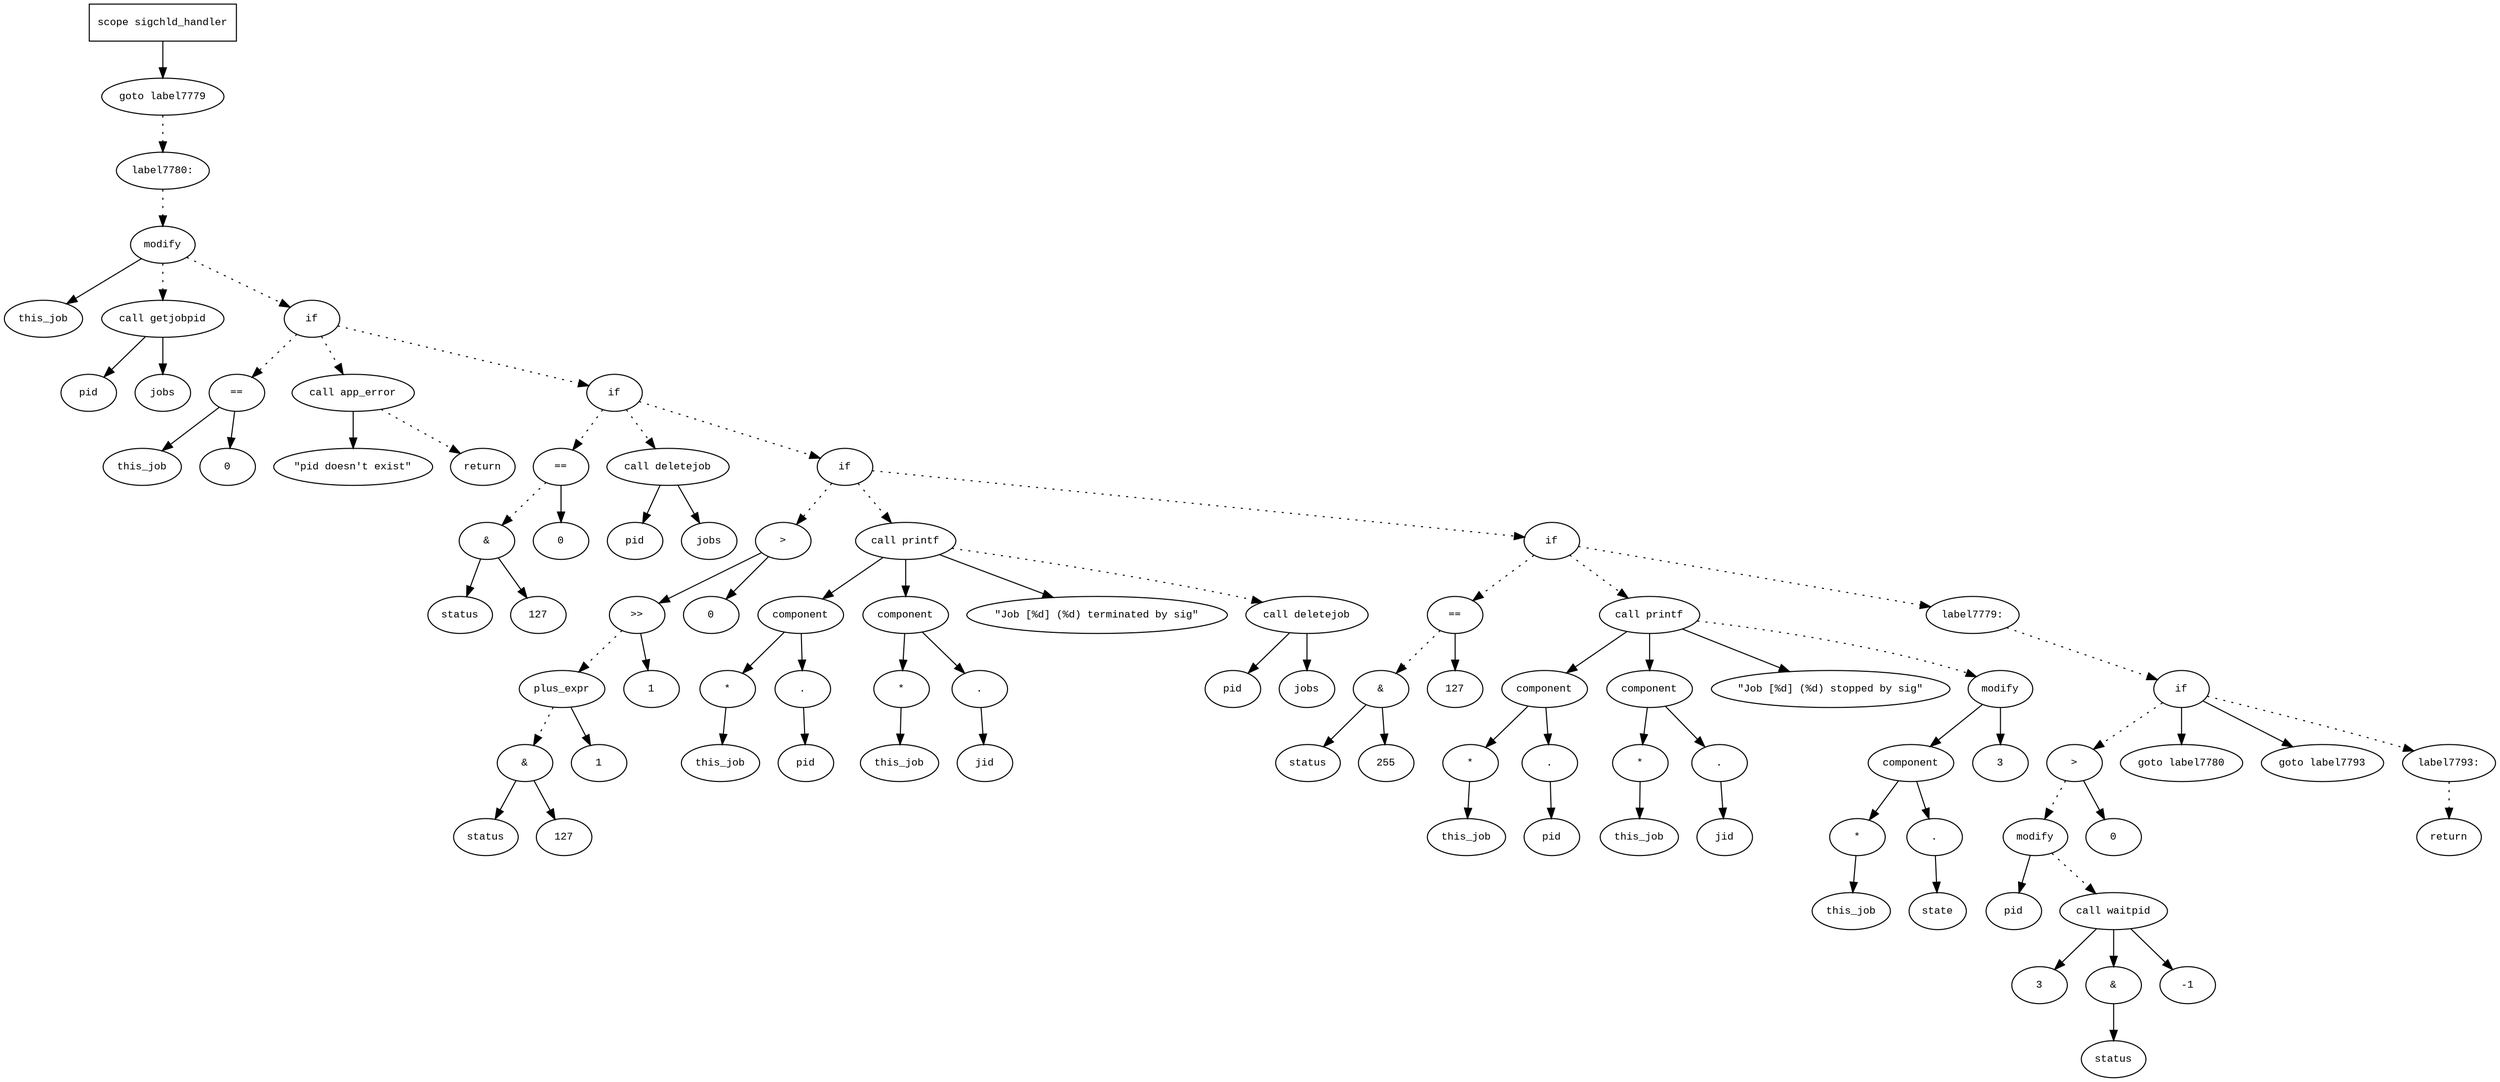 digraph AST {
  graph [fontname="Times New Roman",fontsize=10];
  node  [fontname="Courier New",fontsize=10];
  edge  [fontname="Times New Roman",fontsize=10];

  node1 [label="scope sigchld_handler",shape=box];
  node2 [label="goto label7779",shape=ellipse];
  node1 -> node2;
  node3 [label="label7780:",shape=ellipse];
  node2 -> node3 [style=dotted];
  node4 [label="modify",shape=ellipse];
  node5 [label="this_job",shape=ellipse];
  node4 -> node5;
  node6 [label="call getjobpid",shape=ellipse];
  node7 [label="pid",shape=ellipse];
  node6 -> node7;
  node8 [label="jobs",shape=ellipse];
  node6 -> node8;
  node4 -> node6 [style=dotted];
  node3 -> node4 [style=dotted];
  node9 [label="if",shape=ellipse];
  node4 -> node9 [style=dotted];
  node10 [label="==",shape=ellipse];
  node11 [label="this_job",shape=ellipse];
  node10 -> node11;
  node12 [label="0",shape=ellipse];
  node10 -> node12;
  node9 -> node10 [style=dotted];
  node13 [label="call app_error",shape=ellipse];
  node14 [label="\"pid doesn't exist\"",shape=ellipse];
  node13 -> node14;
  node9 -> node13 [style=dotted];
  node15 [label="return",shape=ellipse];
  node13 -> node15 [style=dotted];
  node16 [label="if",shape=ellipse];
  node9 -> node16 [style=dotted];
  node17 [label="==",shape=ellipse];
  node18 [label="&",shape=ellipse];
  node19 [label="status",shape=ellipse];
  node18 -> node19;
  node20 [label="127",shape=ellipse];
  node18 -> node20;
  node17 -> node18 [style=dotted];
  node21 [label="0",shape=ellipse];
  node17 -> node21;
  node16 -> node17 [style=dotted];
  node22 [label="call deletejob",shape=ellipse];
  node23 [label="pid",shape=ellipse];
  node22 -> node23;
  node24 [label="jobs",shape=ellipse];
  node22 -> node24;
  node16 -> node22 [style=dotted];
  node25 [label="if",shape=ellipse];
  node16 -> node25 [style=dotted];
  node26 [label=">",shape=ellipse];
  node27 [label=">>",shape=ellipse];
  node28 [label="plus_expr",shape=ellipse];
  node29 [label="&",shape=ellipse];
  node30 [label="status",shape=ellipse];
  node29 -> node30;
  node31 [label="127",shape=ellipse];
  node29 -> node31;
  node28 -> node29 [style=dotted];
  node32 [label="1",shape=ellipse];
  node28 -> node32;
  node27 -> node28 [style=dotted];
  node33 [label="1",shape=ellipse];
  node27 -> node33;
  node26 -> node27;
  node34 [label="0",shape=ellipse];
  node26 -> node34;
  node25 -> node26 [style=dotted];
  node35 [label="call printf",shape=ellipse];
  node36 [label="component",shape=ellipse];
  node35 -> node36;
  node37 [label="*",shape=ellipse];
  node38 [label="this_job",shape=ellipse];
  node37 -> node38;
  node36 -> node37;
  node39 [label=".",shape=ellipse];
  node36 -> node39;
  node40 [label="pid",shape=ellipse];
  node39 -> node40;
  node41 [label="component",shape=ellipse];
  node35 -> node41;
  node42 [label="*",shape=ellipse];
  node43 [label="this_job",shape=ellipse];
  node42 -> node43;
  node41 -> node42;
  node44 [label=".",shape=ellipse];
  node41 -> node44;
  node45 [label="jid",shape=ellipse];
  node44 -> node45;
  node46 [label="\"Job [%d] (%d) terminated by sig\"",shape=ellipse];
  node35 -> node46;
  node25 -> node35 [style=dotted];
  node47 [label="call deletejob",shape=ellipse];
  node48 [label="pid",shape=ellipse];
  node47 -> node48;
  node49 [label="jobs",shape=ellipse];
  node47 -> node49;
  node35 -> node47 [style=dotted];
  node50 [label="if",shape=ellipse];
  node25 -> node50 [style=dotted];
  node51 [label="==",shape=ellipse];
  node52 [label="&",shape=ellipse];
  node53 [label="status",shape=ellipse];
  node52 -> node53;
  node54 [label="255",shape=ellipse];
  node52 -> node54;
  node51 -> node52 [style=dotted];
  node55 [label="127",shape=ellipse];
  node51 -> node55;
  node50 -> node51 [style=dotted];
  node56 [label="call printf",shape=ellipse];
  node57 [label="component",shape=ellipse];
  node56 -> node57;
  node58 [label="*",shape=ellipse];
  node59 [label="this_job",shape=ellipse];
  node58 -> node59;
  node57 -> node58;
  node60 [label=".",shape=ellipse];
  node57 -> node60;
  node61 [label="pid",shape=ellipse];
  node60 -> node61;
  node62 [label="component",shape=ellipse];
  node56 -> node62;
  node63 [label="*",shape=ellipse];
  node64 [label="this_job",shape=ellipse];
  node63 -> node64;
  node62 -> node63;
  node65 [label=".",shape=ellipse];
  node62 -> node65;
  node66 [label="jid",shape=ellipse];
  node65 -> node66;
  node67 [label="\"Job [%d] (%d) stopped by sig\"",shape=ellipse];
  node56 -> node67;
  node50 -> node56 [style=dotted];
  node68 [label="modify",shape=ellipse];
  node69 [label="component",shape=ellipse];
  node68 -> node69;
  node70 [label="*",shape=ellipse];
  node71 [label="this_job",shape=ellipse];
  node70 -> node71;
  node69 -> node70;
  node72 [label=".",shape=ellipse];
  node69 -> node72;
  node73 [label="state",shape=ellipse];
  node72 -> node73;
  node74 [label="3",shape=ellipse];
  node68 -> node74;
  node56 -> node68 [style=dotted];
  node75 [label="label7779:",shape=ellipse];
  node50 -> node75 [style=dotted];
  node76 [label="if",shape=ellipse];
  node75 -> node76 [style=dotted];
  node77 [label=">",shape=ellipse];
  node78 [label="modify",shape=ellipse];
  node79 [label="pid",shape=ellipse];
  node78 -> node79;
  node80 [label="call waitpid",shape=ellipse];
  node81 [label="3",shape=ellipse];
  node80 -> node81;
  node82 [label="&",shape=ellipse];
  node80 -> node82;
  node83 [label="status",shape=ellipse];
  node82 -> node83;
  node84 [label="-1",shape=ellipse];
  node80 -> node84;
  node78 -> node80 [style=dotted];
  node77 -> node78 [style=dotted];
  node85 [label="0",shape=ellipse];
  node77 -> node85;
  node76 -> node77 [style=dotted];
  node86 [label="goto label7780",shape=ellipse];
  node76 -> node86;
  node87 [label="goto label7793",shape=ellipse];
  node76 -> node87;
  node88 [label="label7793:",shape=ellipse];
  node76 -> node88 [style=dotted];
  node89 [label="return",shape=ellipse];
  node88 -> node89 [style=dotted];
} 